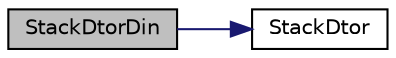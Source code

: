 digraph "StackDtorDin"
{
  edge [fontname="Helvetica",fontsize="10",labelfontname="Helvetica",labelfontsize="10"];
  node [fontname="Helvetica",fontsize="10",shape=record];
  rankdir="LR";
  Node21 [label="StackDtorDin",height=0.2,width=0.4,color="black", fillcolor="grey75", style="filled", fontcolor="black"];
  Node21 -> Node22 [color="midnightblue",fontsize="10",style="solid",fontname="Helvetica"];
  Node22 [label="StackDtor",height=0.2,width=0.4,color="black", fillcolor="white", style="filled",URL="$_stack_8cpp.html#af090c504a5436c2a041a389725de484b"];
}
